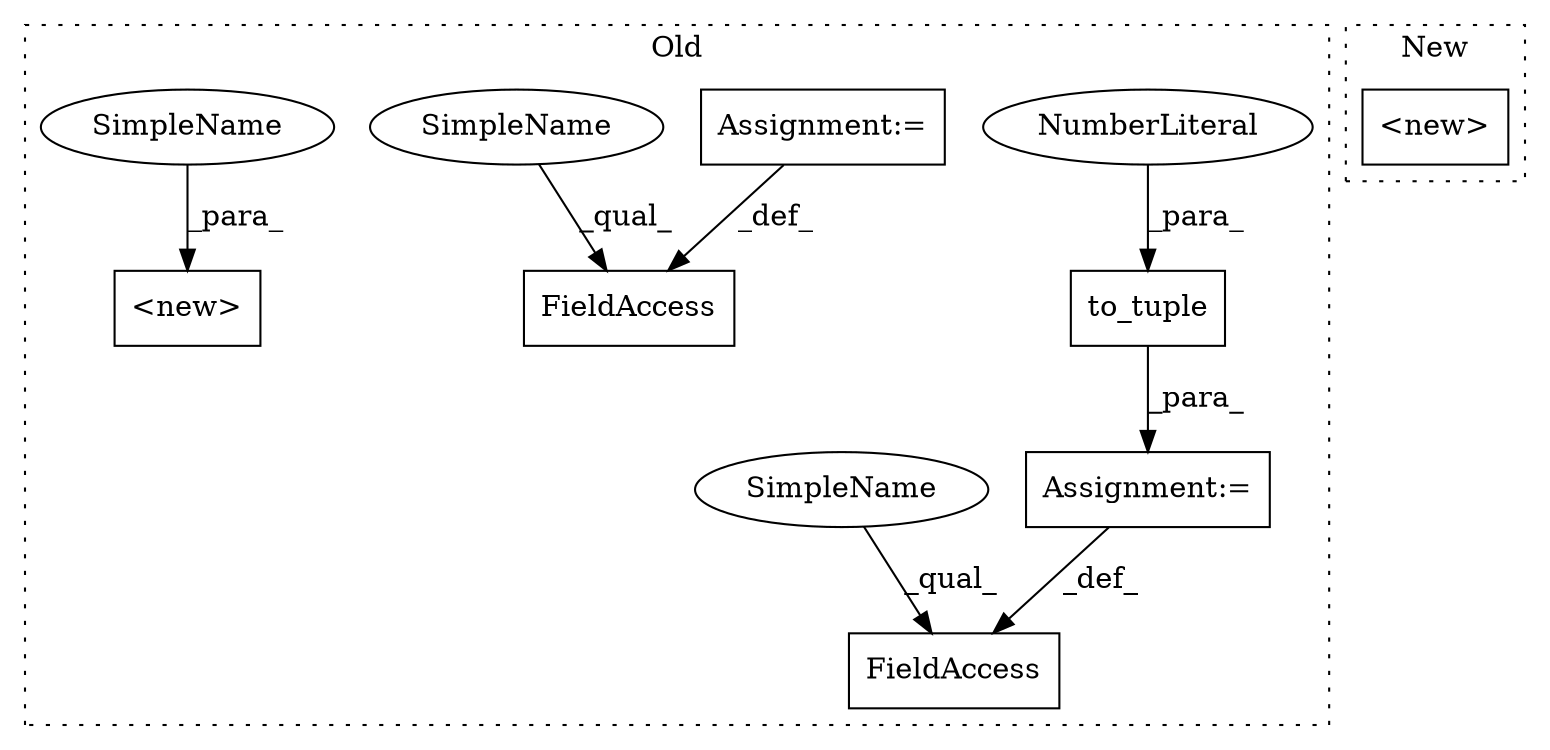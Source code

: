 digraph G {
subgraph cluster0 {
1 [label="to_tuple" a="32" s="6205,6225" l="9,1" shape="box"];
3 [label="FieldAccess" a="22" s="6190" l="14" shape="box"];
4 [label="<new>" a="46" s="6128,6149" l="6,2" shape="box"];
5 [label="Assignment:=" a="7" s="6204" l="1" shape="box"];
6 [label="NumberLiteral" a="34" s="6224" l="1" shape="ellipse"];
7 [label="FieldAccess" a="22" s="6156" l="10" shape="box"];
8 [label="Assignment:=" a="7" s="6166" l="1" shape="box"];
9 [label="SimpleName" a="42" s="6190" l="4" shape="ellipse"];
10 [label="SimpleName" a="42" s="6145" l="4" shape="ellipse"];
11 [label="SimpleName" a="42" s="6156" l="4" shape="ellipse"];
label = "Old";
style="dotted";
}
subgraph cluster1 {
2 [label="<new>" a="46" s="6251" l="8" shape="box"];
label = "New";
style="dotted";
}
1 -> 5 [label="_para_"];
5 -> 3 [label="_def_"];
6 -> 1 [label="_para_"];
8 -> 7 [label="_def_"];
9 -> 3 [label="_qual_"];
10 -> 4 [label="_para_"];
11 -> 7 [label="_qual_"];
}